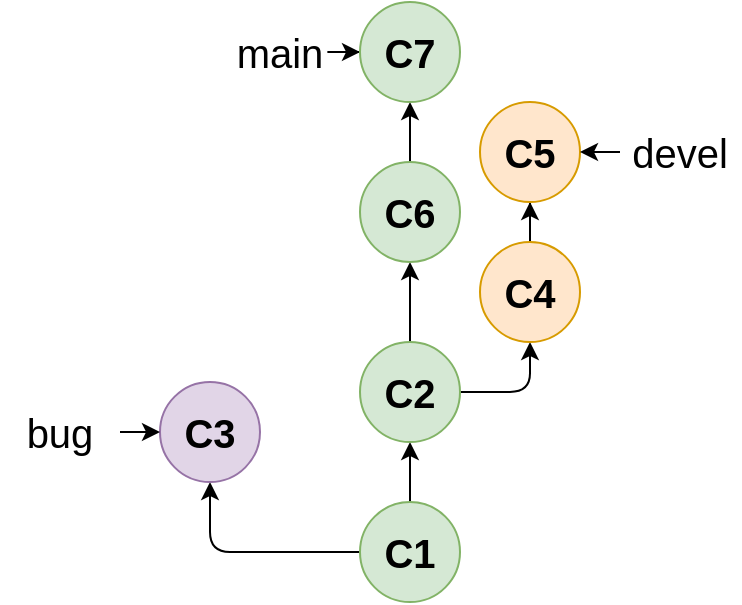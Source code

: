 <mxfile version="20.8.0" type="github">
  <diagram id="Ya_jOguAvBTEOEKQN9n3" name="Page-1">
    <mxGraphModel dx="1362" dy="806" grid="1" gridSize="10" guides="1" tooltips="1" connect="1" arrows="1" fold="1" page="1" pageScale="1" pageWidth="827" pageHeight="1169" math="0" shadow="0">
      <root>
        <mxCell id="0" />
        <mxCell id="1" parent="0" />
        <mxCell id="QM7Od8goy-GuiUxvCbsR-17" value="" style="edgeStyle=orthogonalEdgeStyle;rounded=0;orthogonalLoop=1;jettySize=auto;html=1;" edge="1" parent="1" source="QM7Od8goy-GuiUxvCbsR-18" target="QM7Od8goy-GuiUxvCbsR-21">
          <mxGeometry relative="1" as="geometry" />
        </mxCell>
        <mxCell id="QM7Od8goy-GuiUxvCbsR-35" value="" style="edgeStyle=orthogonalEdgeStyle;rounded=1;orthogonalLoop=1;jettySize=auto;html=1;fontSize=20;" edge="1" parent="1" source="QM7Od8goy-GuiUxvCbsR-18" target="QM7Od8goy-GuiUxvCbsR-34">
          <mxGeometry relative="1" as="geometry" />
        </mxCell>
        <mxCell id="QM7Od8goy-GuiUxvCbsR-18" value="&lt;b style=&quot;border-color: var(--border-color);&quot;&gt;&lt;font style=&quot;border-color: var(--border-color); font-size: 20px;&quot;&gt;C1&lt;/font&gt;&lt;/b&gt;" style="ellipse;whiteSpace=wrap;html=1;aspect=fixed;fillColor=#d5e8d4;strokeColor=#82b366;" vertex="1" parent="1">
          <mxGeometry x="230" y="300" width="50" height="50" as="geometry" />
        </mxCell>
        <mxCell id="QM7Od8goy-GuiUxvCbsR-19" value="" style="edgeStyle=orthogonalEdgeStyle;rounded=0;orthogonalLoop=1;jettySize=auto;html=1;" edge="1" parent="1" source="QM7Od8goy-GuiUxvCbsR-21" target="QM7Od8goy-GuiUxvCbsR-23">
          <mxGeometry relative="1" as="geometry" />
        </mxCell>
        <mxCell id="QM7Od8goy-GuiUxvCbsR-20" value="" style="edgeStyle=orthogonalEdgeStyle;rounded=1;orthogonalLoop=1;jettySize=auto;html=1;entryX=0.5;entryY=1;entryDx=0;entryDy=0;" edge="1" parent="1" source="QM7Od8goy-GuiUxvCbsR-21" target="QM7Od8goy-GuiUxvCbsR-25">
          <mxGeometry relative="1" as="geometry" />
        </mxCell>
        <mxCell id="QM7Od8goy-GuiUxvCbsR-21" value="&lt;b style=&quot;border-color: var(--border-color);&quot;&gt;&lt;font style=&quot;border-color: var(--border-color); font-size: 20px;&quot;&gt;C2&lt;/font&gt;&lt;/b&gt;" style="ellipse;whiteSpace=wrap;html=1;aspect=fixed;fillColor=#d5e8d4;strokeColor=#82b366;" vertex="1" parent="1">
          <mxGeometry x="230" y="220" width="50" height="50" as="geometry" />
        </mxCell>
        <mxCell id="QM7Od8goy-GuiUxvCbsR-22" value="" style="edgeStyle=orthogonalEdgeStyle;rounded=0;orthogonalLoop=1;jettySize=auto;html=1;" edge="1" parent="1" source="QM7Od8goy-GuiUxvCbsR-23" target="QM7Od8goy-GuiUxvCbsR-31">
          <mxGeometry relative="1" as="geometry" />
        </mxCell>
        <mxCell id="QM7Od8goy-GuiUxvCbsR-23" value="&lt;b style=&quot;border-color: var(--border-color);&quot;&gt;&lt;font style=&quot;border-color: var(--border-color); font-size: 20px;&quot;&gt;C6&lt;/font&gt;&lt;/b&gt;" style="ellipse;whiteSpace=wrap;html=1;aspect=fixed;fillColor=#d5e8d4;strokeColor=#82b366;" vertex="1" parent="1">
          <mxGeometry x="230" y="130" width="50" height="50" as="geometry" />
        </mxCell>
        <mxCell id="QM7Od8goy-GuiUxvCbsR-24" value="" style="edgeStyle=orthogonalEdgeStyle;rounded=0;orthogonalLoop=1;jettySize=auto;html=1;" edge="1" parent="1" source="QM7Od8goy-GuiUxvCbsR-25" target="QM7Od8goy-GuiUxvCbsR-26">
          <mxGeometry relative="1" as="geometry" />
        </mxCell>
        <mxCell id="QM7Od8goy-GuiUxvCbsR-25" value="&lt;b style=&quot;border-color: var(--border-color);&quot;&gt;&lt;font style=&quot;border-color: var(--border-color); font-size: 20px;&quot;&gt;C4&lt;/font&gt;&lt;/b&gt;" style="ellipse;whiteSpace=wrap;html=1;aspect=fixed;fillColor=#ffe6cc;strokeColor=#d79b00;" vertex="1" parent="1">
          <mxGeometry x="290" y="170" width="50" height="50" as="geometry" />
        </mxCell>
        <mxCell id="QM7Od8goy-GuiUxvCbsR-26" value="&lt;b&gt;&lt;font style=&quot;font-size: 20px;&quot;&gt;C5&lt;/font&gt;&lt;/b&gt;" style="ellipse;whiteSpace=wrap;html=1;aspect=fixed;fillColor=#ffe6cc;strokeColor=#d79b00;" vertex="1" parent="1">
          <mxGeometry x="290" y="100" width="50" height="50" as="geometry" />
        </mxCell>
        <mxCell id="QM7Od8goy-GuiUxvCbsR-27" style="edgeStyle=orthogonalEdgeStyle;rounded=1;orthogonalLoop=1;jettySize=auto;html=1;entryX=0;entryY=0.5;entryDx=0;entryDy=0;" edge="1" parent="1" source="QM7Od8goy-GuiUxvCbsR-28" target="QM7Od8goy-GuiUxvCbsR-31">
          <mxGeometry relative="1" as="geometry" />
        </mxCell>
        <mxCell id="QM7Od8goy-GuiUxvCbsR-28" value="main" style="text;html=1;strokeColor=none;fillColor=none;align=center;verticalAlign=middle;whiteSpace=wrap;rounded=0;fontSize=20;" vertex="1" parent="1">
          <mxGeometry x="160" y="60" width="60" height="30" as="geometry" />
        </mxCell>
        <mxCell id="QM7Od8goy-GuiUxvCbsR-29" style="edgeStyle=orthogonalEdgeStyle;rounded=1;orthogonalLoop=1;jettySize=auto;html=1;entryX=1;entryY=0.5;entryDx=0;entryDy=0;" edge="1" parent="1" target="QM7Od8goy-GuiUxvCbsR-26">
          <mxGeometry relative="1" as="geometry">
            <mxPoint x="360" y="125" as="sourcePoint" />
          </mxGeometry>
        </mxCell>
        <mxCell id="QM7Od8goy-GuiUxvCbsR-30" value="devel" style="text;html=1;strokeColor=none;fillColor=none;align=center;verticalAlign=middle;whiteSpace=wrap;rounded=0;fontSize=20;" vertex="1" parent="1">
          <mxGeometry x="360" y="110" width="60" height="30" as="geometry" />
        </mxCell>
        <mxCell id="QM7Od8goy-GuiUxvCbsR-31" value="&lt;b style=&quot;border-color: var(--border-color);&quot;&gt;&lt;font style=&quot;border-color: var(--border-color); font-size: 20px;&quot;&gt;C7&lt;/font&gt;&lt;/b&gt;" style="ellipse;whiteSpace=wrap;html=1;aspect=fixed;fillColor=#d5e8d4;strokeColor=#82b366;" vertex="1" parent="1">
          <mxGeometry x="230" y="50" width="50" height="50" as="geometry" />
        </mxCell>
        <mxCell id="QM7Od8goy-GuiUxvCbsR-34" value="&lt;b style=&quot;border-color: var(--border-color);&quot;&gt;&lt;font style=&quot;border-color: var(--border-color); font-size: 20px;&quot;&gt;C3&lt;/font&gt;&lt;/b&gt;" style="ellipse;whiteSpace=wrap;html=1;aspect=fixed;fillColor=#e1d5e7;strokeColor=#9673a6;" vertex="1" parent="1">
          <mxGeometry x="130" y="240" width="50" height="50" as="geometry" />
        </mxCell>
        <mxCell id="QM7Od8goy-GuiUxvCbsR-37" style="edgeStyle=orthogonalEdgeStyle;rounded=1;orthogonalLoop=1;jettySize=auto;html=1;entryX=0;entryY=0.5;entryDx=0;entryDy=0;fontSize=20;" edge="1" parent="1" source="QM7Od8goy-GuiUxvCbsR-36" target="QM7Od8goy-GuiUxvCbsR-34">
          <mxGeometry relative="1" as="geometry" />
        </mxCell>
        <mxCell id="QM7Od8goy-GuiUxvCbsR-36" value="bug" style="text;html=1;strokeColor=none;fillColor=none;align=center;verticalAlign=middle;whiteSpace=wrap;rounded=0;fontSize=20;" vertex="1" parent="1">
          <mxGeometry x="50" y="250" width="60" height="30" as="geometry" />
        </mxCell>
      </root>
    </mxGraphModel>
  </diagram>
</mxfile>

